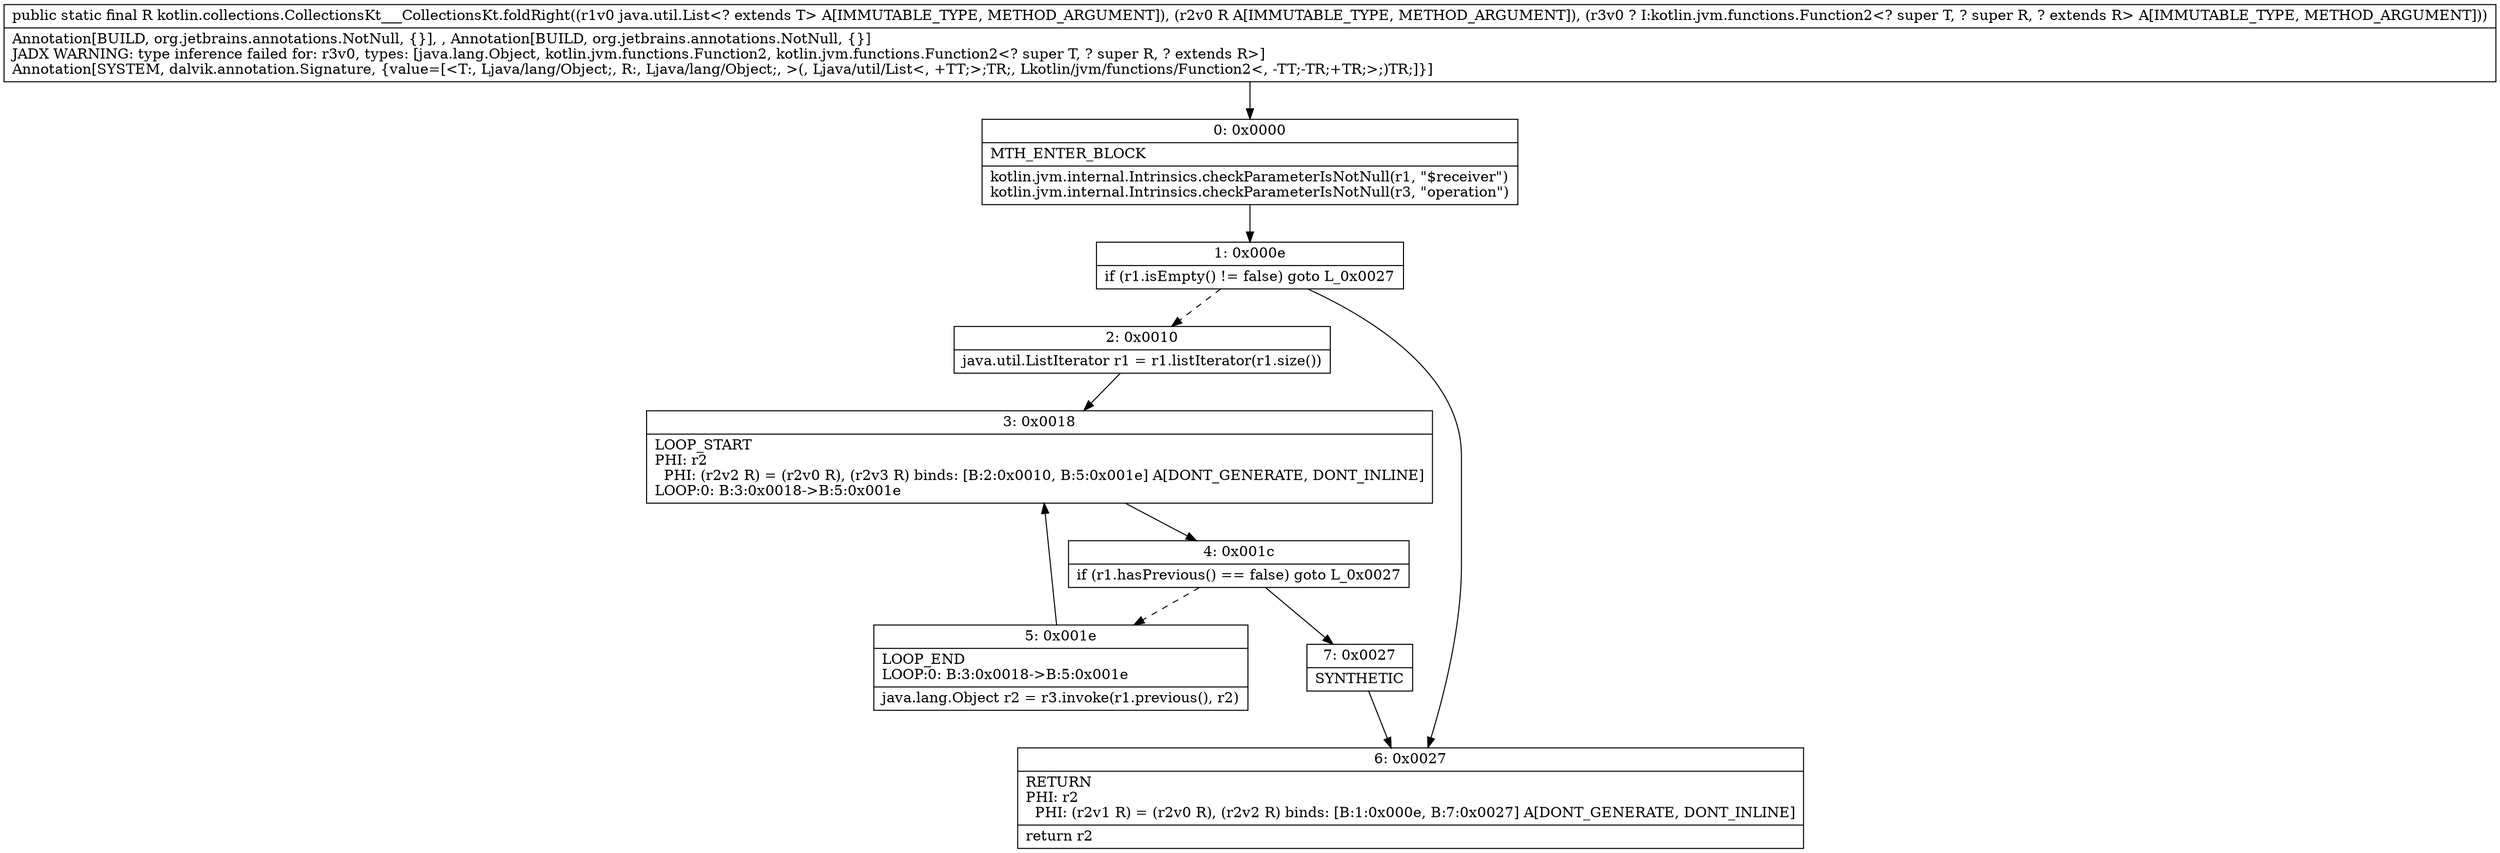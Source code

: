 digraph "CFG forkotlin.collections.CollectionsKt___CollectionsKt.foldRight(Ljava\/util\/List;Ljava\/lang\/Object;Lkotlin\/jvm\/functions\/Function2;)Ljava\/lang\/Object;" {
Node_0 [shape=record,label="{0\:\ 0x0000|MTH_ENTER_BLOCK\l|kotlin.jvm.internal.Intrinsics.checkParameterIsNotNull(r1, \"$receiver\")\lkotlin.jvm.internal.Intrinsics.checkParameterIsNotNull(r3, \"operation\")\l}"];
Node_1 [shape=record,label="{1\:\ 0x000e|if (r1.isEmpty() != false) goto L_0x0027\l}"];
Node_2 [shape=record,label="{2\:\ 0x0010|java.util.ListIterator r1 = r1.listIterator(r1.size())\l}"];
Node_3 [shape=record,label="{3\:\ 0x0018|LOOP_START\lPHI: r2 \l  PHI: (r2v2 R) = (r2v0 R), (r2v3 R) binds: [B:2:0x0010, B:5:0x001e] A[DONT_GENERATE, DONT_INLINE]\lLOOP:0: B:3:0x0018\-\>B:5:0x001e\l}"];
Node_4 [shape=record,label="{4\:\ 0x001c|if (r1.hasPrevious() == false) goto L_0x0027\l}"];
Node_5 [shape=record,label="{5\:\ 0x001e|LOOP_END\lLOOP:0: B:3:0x0018\-\>B:5:0x001e\l|java.lang.Object r2 = r3.invoke(r1.previous(), r2)\l}"];
Node_6 [shape=record,label="{6\:\ 0x0027|RETURN\lPHI: r2 \l  PHI: (r2v1 R) = (r2v0 R), (r2v2 R) binds: [B:1:0x000e, B:7:0x0027] A[DONT_GENERATE, DONT_INLINE]\l|return r2\l}"];
Node_7 [shape=record,label="{7\:\ 0x0027|SYNTHETIC\l}"];
MethodNode[shape=record,label="{public static final R kotlin.collections.CollectionsKt___CollectionsKt.foldRight((r1v0 java.util.List\<? extends T\> A[IMMUTABLE_TYPE, METHOD_ARGUMENT]), (r2v0 R A[IMMUTABLE_TYPE, METHOD_ARGUMENT]), (r3v0 ? I:kotlin.jvm.functions.Function2\<? super T, ? super R, ? extends R\> A[IMMUTABLE_TYPE, METHOD_ARGUMENT]))  | Annotation[BUILD, org.jetbrains.annotations.NotNull, \{\}], , Annotation[BUILD, org.jetbrains.annotations.NotNull, \{\}]\lJADX WARNING: type inference failed for: r3v0, types: [java.lang.Object, kotlin.jvm.functions.Function2, kotlin.jvm.functions.Function2\<? super T, ? super R, ? extends R\>]\lAnnotation[SYSTEM, dalvik.annotation.Signature, \{value=[\<T:, Ljava\/lang\/Object;, R:, Ljava\/lang\/Object;, \>(, Ljava\/util\/List\<, +TT;\>;TR;, Lkotlin\/jvm\/functions\/Function2\<, \-TT;\-TR;+TR;\>;)TR;]\}]\l}"];
MethodNode -> Node_0;
Node_0 -> Node_1;
Node_1 -> Node_2[style=dashed];
Node_1 -> Node_6;
Node_2 -> Node_3;
Node_3 -> Node_4;
Node_4 -> Node_5[style=dashed];
Node_4 -> Node_7;
Node_5 -> Node_3;
Node_7 -> Node_6;
}

